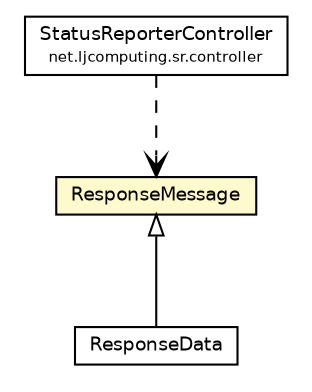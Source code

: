 #!/usr/local/bin/dot
#
# Class diagram 
# Generated by UMLGraph version R5_6-24-gf6e263 (http://www.umlgraph.org/)
#

digraph G {
	edge [fontname="Helvetica",fontsize=10,labelfontname="Helvetica",labelfontsize=10];
	node [fontname="Helvetica",fontsize=10,shape=plaintext];
	nodesep=0.25;
	ranksep=0.5;
	// net.ljcomputing.core.controler.ResponseData
	c2442 [label=<<table title="net.ljcomputing.core.controler.ResponseData" border="0" cellborder="1" cellspacing="0" cellpadding="2" port="p" href="./ResponseData.html">
		<tr><td><table border="0" cellspacing="0" cellpadding="1">
<tr><td align="center" balign="center"> ResponseData </td></tr>
		</table></td></tr>
		</table>>, URL="./ResponseData.html", fontname="Helvetica", fontcolor="black", fontsize=9.0];
	// net.ljcomputing.core.controler.ResponseMessage
	c2446 [label=<<table title="net.ljcomputing.core.controler.ResponseMessage" border="0" cellborder="1" cellspacing="0" cellpadding="2" port="p" bgcolor="lemonChiffon" href="./ResponseMessage.html">
		<tr><td><table border="0" cellspacing="0" cellpadding="1">
<tr><td align="center" balign="center"> ResponseMessage </td></tr>
		</table></td></tr>
		</table>>, URL="./ResponseMessage.html", fontname="Helvetica", fontcolor="black", fontsize=9.0];
	// net.ljcomputing.sr.controller.StatusReporterController
	c2479 [label=<<table title="net.ljcomputing.sr.controller.StatusReporterController" border="0" cellborder="1" cellspacing="0" cellpadding="2" port="p" href="../../sr/controller/StatusReporterController.html">
		<tr><td><table border="0" cellspacing="0" cellpadding="1">
<tr><td align="center" balign="center"> StatusReporterController </td></tr>
<tr><td align="center" balign="center"><font point-size="7.0"> net.ljcomputing.sr.controller </font></td></tr>
		</table></td></tr>
		</table>>, URL="../../sr/controller/StatusReporterController.html", fontname="Helvetica", fontcolor="black", fontsize=9.0];
	//net.ljcomputing.core.controler.ResponseData extends net.ljcomputing.core.controler.ResponseMessage
	c2446:p -> c2442:p [dir=back,arrowtail=empty];
	// net.ljcomputing.sr.controller.StatusReporterController DEPEND net.ljcomputing.core.controler.ResponseMessage
	c2479:p -> c2446:p [taillabel="", label="", headlabel="", fontname="Helvetica", fontcolor="black", fontsize=10.0, color="black", arrowhead=open, style=dashed];
}

